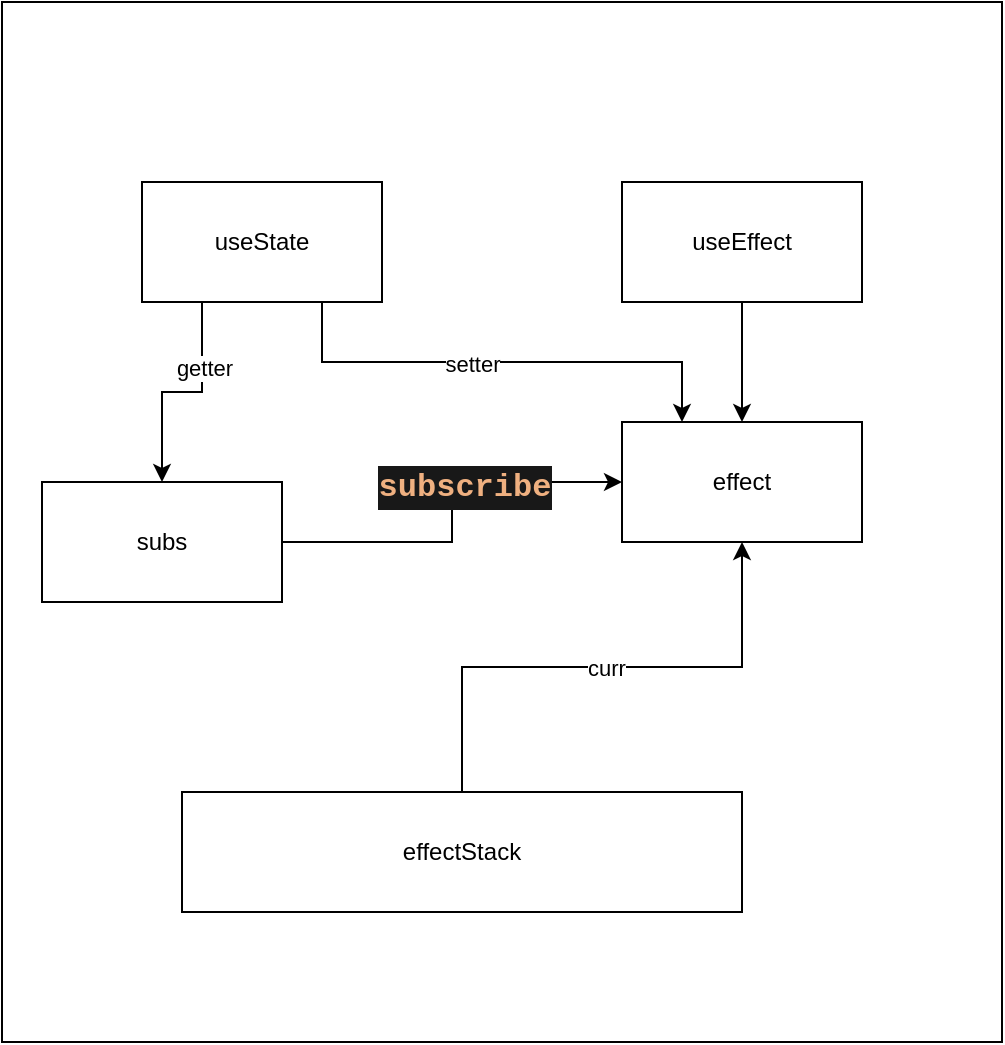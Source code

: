 <mxfile version="26.0.4">
  <diagram name="第 1 页" id="tFD1MJZ74APFCSh7aSC_">
    <mxGraphModel dx="1438" dy="797" grid="1" gridSize="10" guides="1" tooltips="1" connect="1" arrows="1" fold="1" page="1" pageScale="1" pageWidth="827" pageHeight="1169" math="0" shadow="0">
      <root>
        <mxCell id="0" />
        <mxCell id="1" parent="0" />
        <mxCell id="6MvLf5u17YbY_MRkfMmw-17" value="" style="rounded=0;whiteSpace=wrap;html=1;" parent="1" vertex="1">
          <mxGeometry y="130" width="500" height="520" as="geometry" />
        </mxCell>
        <mxCell id="6MvLf5u17YbY_MRkfMmw-5" style="edgeStyle=orthogonalEdgeStyle;rounded=0;orthogonalLoop=1;jettySize=auto;html=1;exitX=0.25;exitY=1;exitDx=0;exitDy=0;entryX=0.5;entryY=0;entryDx=0;entryDy=0;" parent="1" source="6MvLf5u17YbY_MRkfMmw-1" target="6MvLf5u17YbY_MRkfMmw-4" edge="1">
          <mxGeometry relative="1" as="geometry" />
        </mxCell>
        <mxCell id="6MvLf5u17YbY_MRkfMmw-20" value="getter" style="edgeLabel;html=1;align=center;verticalAlign=middle;resizable=0;points=[];" parent="6MvLf5u17YbY_MRkfMmw-5" vertex="1" connectable="0">
          <mxGeometry x="-0.4" y="1" relative="1" as="geometry">
            <mxPoint as="offset" />
          </mxGeometry>
        </mxCell>
        <mxCell id="6MvLf5u17YbY_MRkfMmw-21" style="edgeStyle=orthogonalEdgeStyle;rounded=0;orthogonalLoop=1;jettySize=auto;html=1;exitX=0.75;exitY=1;exitDx=0;exitDy=0;entryX=0.25;entryY=0;entryDx=0;entryDy=0;" parent="1" source="6MvLf5u17YbY_MRkfMmw-1" target="6MvLf5u17YbY_MRkfMmw-9" edge="1">
          <mxGeometry relative="1" as="geometry" />
        </mxCell>
        <mxCell id="6MvLf5u17YbY_MRkfMmw-22" value="setter" style="edgeLabel;html=1;align=center;verticalAlign=middle;resizable=0;points=[];" parent="6MvLf5u17YbY_MRkfMmw-21" vertex="1" connectable="0">
          <mxGeometry x="-0.125" y="-1" relative="1" as="geometry">
            <mxPoint as="offset" />
          </mxGeometry>
        </mxCell>
        <mxCell id="6MvLf5u17YbY_MRkfMmw-1" value="useState" style="rounded=0;whiteSpace=wrap;html=1;" parent="1" vertex="1">
          <mxGeometry x="70" y="220" width="120" height="60" as="geometry" />
        </mxCell>
        <mxCell id="6MvLf5u17YbY_MRkfMmw-15" style="edgeStyle=orthogonalEdgeStyle;rounded=0;orthogonalLoop=1;jettySize=auto;html=1;exitX=1;exitY=0.5;exitDx=0;exitDy=0;entryX=0;entryY=0.5;entryDx=0;entryDy=0;" parent="1" source="6MvLf5u17YbY_MRkfMmw-4" target="6MvLf5u17YbY_MRkfMmw-9" edge="1">
          <mxGeometry relative="1" as="geometry" />
        </mxCell>
        <mxCell id="6MvLf5u17YbY_MRkfMmw-16" value="&lt;div style=&quot;color: rgb(214, 214, 221); background-color: rgb(24, 24, 24); font-family: Lilex, Consolas, &amp;quot;Courier New&amp;quot;, monospace, Consolas, &amp;quot;Courier New&amp;quot;, monospace; font-size: 16px; line-height: 22px; white-space-collapse: preserve;&quot;&gt;&lt;span style=&quot;color: #efb080;font-weight: bold;&quot;&gt;subscribe&lt;/span&gt;&lt;/div&gt;" style="edgeLabel;html=1;align=center;verticalAlign=middle;resizable=0;points=[];" parent="6MvLf5u17YbY_MRkfMmw-15" vertex="1" connectable="0">
          <mxGeometry x="0.21" y="-2" relative="1" as="geometry">
            <mxPoint as="offset" />
          </mxGeometry>
        </mxCell>
        <mxCell id="6MvLf5u17YbY_MRkfMmw-4" value="subs" style="rounded=0;whiteSpace=wrap;html=1;" parent="1" vertex="1">
          <mxGeometry x="20" y="370" width="120" height="60" as="geometry" />
        </mxCell>
        <mxCell id="6MvLf5u17YbY_MRkfMmw-8" style="edgeStyle=orthogonalEdgeStyle;rounded=0;orthogonalLoop=1;jettySize=auto;html=1;exitX=0.5;exitY=1;exitDx=0;exitDy=0;" parent="1" source="6MvLf5u17YbY_MRkfMmw-6" edge="1">
          <mxGeometry relative="1" as="geometry">
            <mxPoint x="370" y="340" as="targetPoint" />
          </mxGeometry>
        </mxCell>
        <mxCell id="6MvLf5u17YbY_MRkfMmw-6" value="useEffect" style="rounded=0;whiteSpace=wrap;html=1;" parent="1" vertex="1">
          <mxGeometry x="310" y="220" width="120" height="60" as="geometry" />
        </mxCell>
        <mxCell id="6MvLf5u17YbY_MRkfMmw-23" style="edgeStyle=orthogonalEdgeStyle;rounded=0;orthogonalLoop=1;jettySize=auto;html=1;exitX=0.5;exitY=0;exitDx=0;exitDy=0;" parent="1" source="6MvLf5u17YbY_MRkfMmw-7" target="6MvLf5u17YbY_MRkfMmw-9" edge="1">
          <mxGeometry relative="1" as="geometry" />
        </mxCell>
        <mxCell id="6MvLf5u17YbY_MRkfMmw-24" value="curr" style="edgeLabel;html=1;align=center;verticalAlign=middle;resizable=0;points=[];" parent="6MvLf5u17YbY_MRkfMmw-23" vertex="1" connectable="0">
          <mxGeometry x="0.007" y="1" relative="1" as="geometry">
            <mxPoint x="1" y="1" as="offset" />
          </mxGeometry>
        </mxCell>
        <mxCell id="6MvLf5u17YbY_MRkfMmw-7" value="effectStack" style="rounded=0;whiteSpace=wrap;html=1;" parent="1" vertex="1">
          <mxGeometry x="90" y="525" width="280" height="60" as="geometry" />
        </mxCell>
        <mxCell id="6MvLf5u17YbY_MRkfMmw-9" value="effect" style="rounded=0;whiteSpace=wrap;html=1;" parent="1" vertex="1">
          <mxGeometry x="310" y="340" width="120" height="60" as="geometry" />
        </mxCell>
      </root>
    </mxGraphModel>
  </diagram>
</mxfile>
